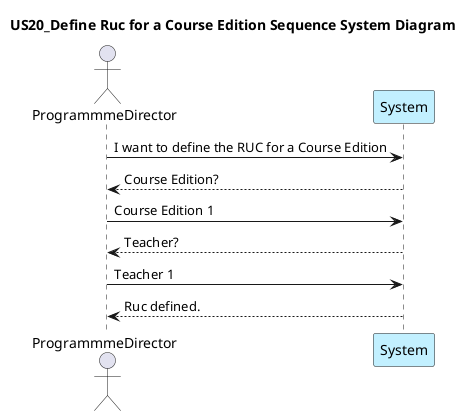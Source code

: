 @startuml

title: US20_Define Ruc for a Course Edition Sequence System Diagram

actor ProgrammmeDirector as PD
participant System #application

PD -> System #application: I want to define the RUC for a Course Edition

PD <-- System : Course Edition?
PD -> System  #application: Course Edition 1

PD <-- System : Teacher?
PD -> System: Teacher 1

System --> PD : Ruc defined.



@enduml